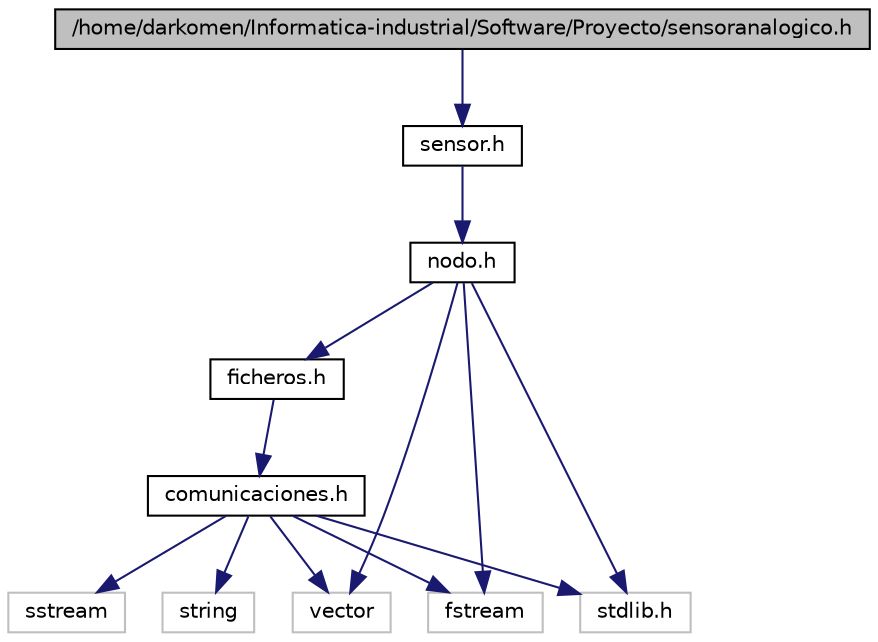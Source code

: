 digraph G
{
  edge [fontname="Helvetica",fontsize="10",labelfontname="Helvetica",labelfontsize="10"];
  node [fontname="Helvetica",fontsize="10",shape=record];
  Node1 [label="/home/darkomen/Informatica-industrial/Software/Proyecto/sensoranalogico.h",height=0.2,width=0.4,color="black", fillcolor="grey75", style="filled" fontcolor="black"];
  Node1 -> Node2 [color="midnightblue",fontsize="10",style="solid",fontname="Helvetica"];
  Node2 [label="sensor.h",height=0.2,width=0.4,color="black", fillcolor="white", style="filled",URL="$sensor_8h.html"];
  Node2 -> Node3 [color="midnightblue",fontsize="10",style="solid",fontname="Helvetica"];
  Node3 [label="nodo.h",height=0.2,width=0.4,color="black", fillcolor="white", style="filled",URL="$nodo_8h.html"];
  Node3 -> Node4 [color="midnightblue",fontsize="10",style="solid",fontname="Helvetica"];
  Node4 [label="ficheros.h",height=0.2,width=0.4,color="black", fillcolor="white", style="filled",URL="$ficheros_8h.html"];
  Node4 -> Node5 [color="midnightblue",fontsize="10",style="solid",fontname="Helvetica"];
  Node5 [label="comunicaciones.h",height=0.2,width=0.4,color="black", fillcolor="white", style="filled",URL="$comunicaciones_8h.html"];
  Node5 -> Node6 [color="midnightblue",fontsize="10",style="solid",fontname="Helvetica"];
  Node6 [label="string",height=0.2,width=0.4,color="grey75", fillcolor="white", style="filled"];
  Node5 -> Node7 [color="midnightblue",fontsize="10",style="solid",fontname="Helvetica"];
  Node7 [label="sstream",height=0.2,width=0.4,color="grey75", fillcolor="white", style="filled"];
  Node5 -> Node8 [color="midnightblue",fontsize="10",style="solid",fontname="Helvetica"];
  Node8 [label="vector",height=0.2,width=0.4,color="grey75", fillcolor="white", style="filled"];
  Node5 -> Node9 [color="midnightblue",fontsize="10",style="solid",fontname="Helvetica"];
  Node9 [label="fstream",height=0.2,width=0.4,color="grey75", fillcolor="white", style="filled"];
  Node5 -> Node10 [color="midnightblue",fontsize="10",style="solid",fontname="Helvetica"];
  Node10 [label="stdlib.h",height=0.2,width=0.4,color="grey75", fillcolor="white", style="filled"];
  Node3 -> Node10 [color="midnightblue",fontsize="10",style="solid",fontname="Helvetica"];
  Node3 -> Node8 [color="midnightblue",fontsize="10",style="solid",fontname="Helvetica"];
  Node3 -> Node9 [color="midnightblue",fontsize="10",style="solid",fontname="Helvetica"];
}
